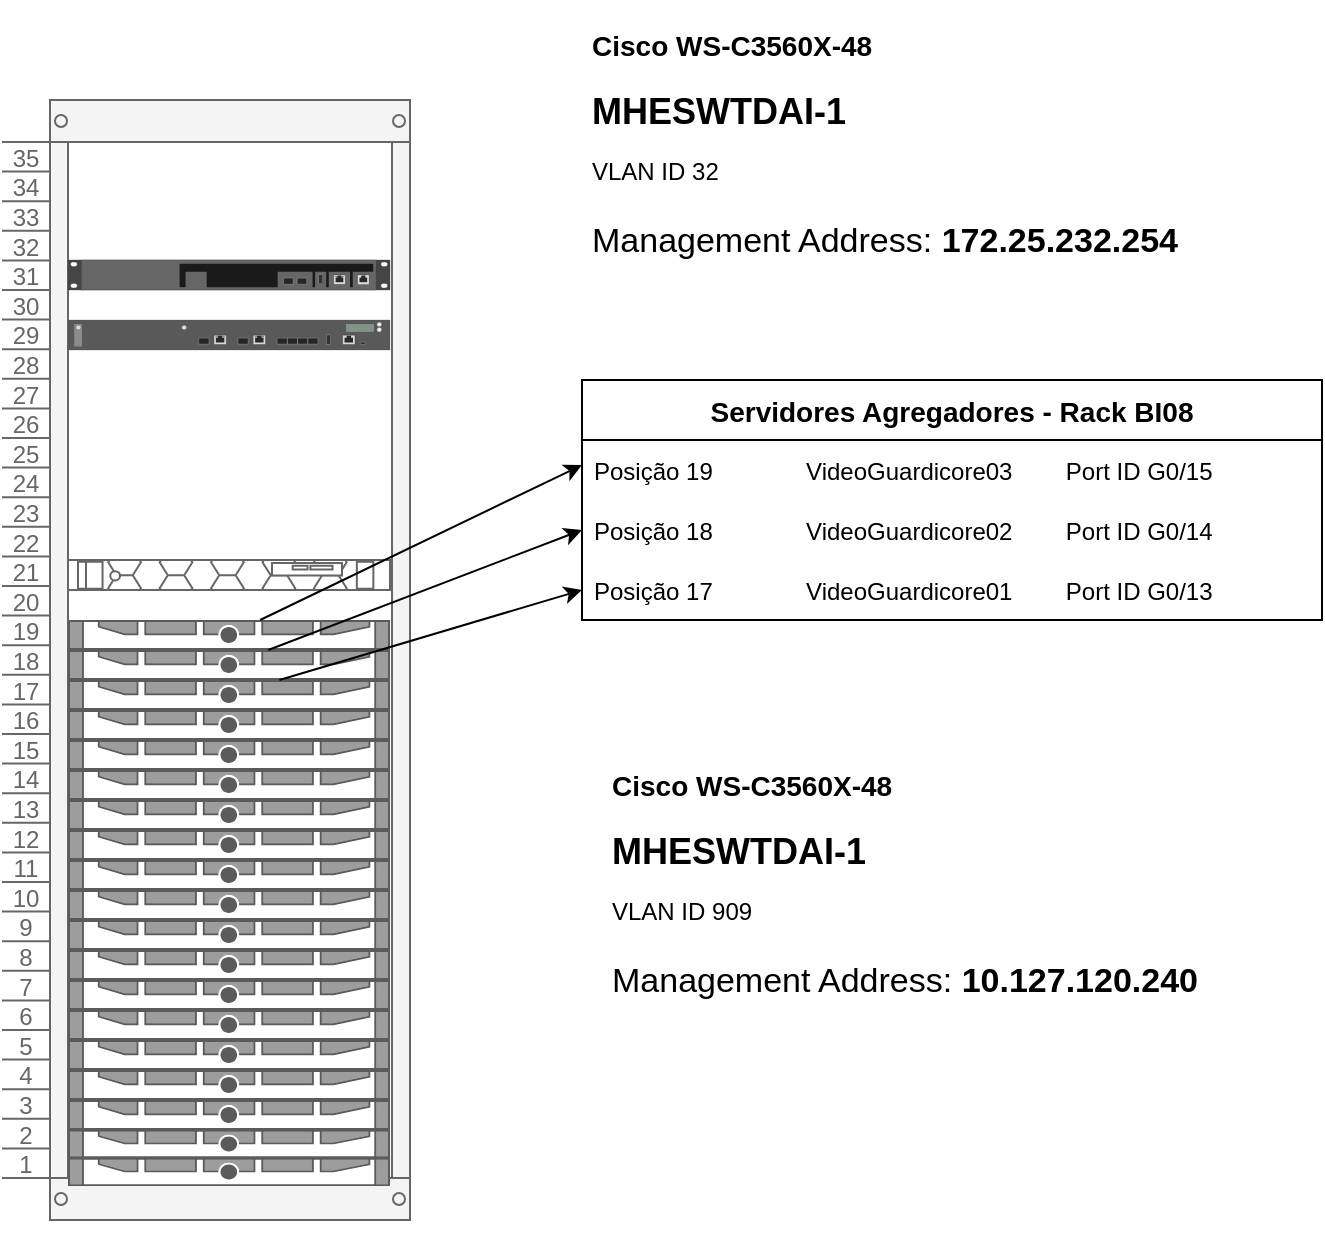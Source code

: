 <mxfile version="20.3.6" type="github">
  <diagram id="B21st1OlzCJdoa5PMOJx" name="Page-1">
    <mxGraphModel dx="942" dy="572" grid="1" gridSize="10" guides="1" tooltips="1" connect="1" arrows="1" fold="1" page="1" pageScale="1" pageWidth="827" pageHeight="1169" math="0" shadow="0">
      <root>
        <mxCell id="0" />
        <mxCell id="1" parent="0" />
        <mxCell id="Z4-qC2GuYI4bvP1Sg_5x-27" value="" style="strokeColor=#666666;html=1;verticalLabelPosition=bottom;labelBackgroundColor=#ffffff;verticalAlign=top;outlineConnect=0;shadow=0;dashed=0;shape=mxgraph.rackGeneral.rackCabinet;fillColor2=#f4f4f4;container=1;collapsible=0;childLayout=rack;allowGaps=1;marginLeft=33;marginRight=9;marginTop=21;marginBottom=22;textColor=#666666;numDisp=descend;unitNum=35;autosize=1;metaEdit=0;" parent="1" vertex="1">
          <mxGeometry x="80" y="160" width="203" height="571" as="geometry" />
        </mxCell>
        <mxCell id="Z4-qC2GuYI4bvP1Sg_5x-28" value="" style="html=1;verticalLabelPosition=bottom;verticalAlign=top;outlineConnect=0;shadow=0;dashed=0;shape=mxgraph.rack.hpe_aruba.gateways_controllers.aruba_mobility_master_5k_front;" parent="Z4-qC2GuYI4bvP1Sg_5x-27" vertex="1">
          <mxGeometry x="33" y="80" width="161" height="15" as="geometry" />
        </mxCell>
        <mxCell id="Z4-qC2GuYI4bvP1Sg_5x-29" value="" style="html=1;verticalLabelPosition=bottom;verticalAlign=top;outlineConnect=0;shadow=0;dashed=0;shape=mxgraph.rack.hpe_aruba.gateways_controllers.aruba_7210_mobility_controller_front;" parent="Z4-qC2GuYI4bvP1Sg_5x-27" vertex="1">
          <mxGeometry x="33" y="110" width="161" height="15" as="geometry" />
        </mxCell>
        <mxCell id="Z4-qC2GuYI4bvP1Sg_5x-30" value="" style="strokeColor=#666666;html=1;labelPosition=right;align=left;spacingLeft=15;shadow=0;dashed=0;outlineConnect=0;shape=mxgraph.rack.dell.poweredge_r6525;" parent="Z4-qC2GuYI4bvP1Sg_5x-27" vertex="1">
          <mxGeometry x="33" y="230" width="161" height="15" as="geometry" />
        </mxCell>
        <mxCell id="Z4-qC2GuYI4bvP1Sg_5x-31" value="" style="strokeColor=#666666;html=1;labelPosition=right;align=left;spacingLeft=15;shadow=0;dashed=0;outlineConnect=0;shape=mxgraph.rack.dell.poweredge_630;" parent="Z4-qC2GuYI4bvP1Sg_5x-27" vertex="1">
          <mxGeometry x="33" y="260" width="161" height="15" as="geometry" />
        </mxCell>
        <mxCell id="Z4-qC2GuYI4bvP1Sg_5x-32" value="" style="strokeColor=#666666;html=1;labelPosition=right;align=left;spacingLeft=15;shadow=0;dashed=0;outlineConnect=0;shape=mxgraph.rack.dell.poweredge_630;" parent="Z4-qC2GuYI4bvP1Sg_5x-27" vertex="1">
          <mxGeometry x="33" y="275" width="161" height="15" as="geometry" />
        </mxCell>
        <mxCell id="Z4-qC2GuYI4bvP1Sg_5x-33" value="" style="strokeColor=#666666;html=1;labelPosition=right;align=left;spacingLeft=15;shadow=0;dashed=0;outlineConnect=0;shape=mxgraph.rack.dell.poweredge_630;" parent="Z4-qC2GuYI4bvP1Sg_5x-27" vertex="1">
          <mxGeometry x="33" y="290" width="161" height="15" as="geometry" />
        </mxCell>
        <mxCell id="Z4-qC2GuYI4bvP1Sg_5x-34" value="" style="strokeColor=#666666;html=1;labelPosition=right;align=left;spacingLeft=15;shadow=0;dashed=0;outlineConnect=0;shape=mxgraph.rack.dell.poweredge_630;" parent="Z4-qC2GuYI4bvP1Sg_5x-27" vertex="1">
          <mxGeometry x="33" y="305" width="161" height="15" as="geometry" />
        </mxCell>
        <mxCell id="Z4-qC2GuYI4bvP1Sg_5x-35" value="" style="strokeColor=#666666;html=1;labelPosition=right;align=left;spacingLeft=15;shadow=0;dashed=0;outlineConnect=0;shape=mxgraph.rack.dell.poweredge_630;" parent="Z4-qC2GuYI4bvP1Sg_5x-27" vertex="1">
          <mxGeometry x="33" y="320" width="161" height="15" as="geometry" />
        </mxCell>
        <mxCell id="Z4-qC2GuYI4bvP1Sg_5x-36" value="" style="strokeColor=#666666;html=1;labelPosition=right;align=left;spacingLeft=15;shadow=0;dashed=0;outlineConnect=0;shape=mxgraph.rack.dell.poweredge_630;" parent="Z4-qC2GuYI4bvP1Sg_5x-27" vertex="1">
          <mxGeometry x="33" y="335" width="161" height="15" as="geometry" />
        </mxCell>
        <mxCell id="Z4-qC2GuYI4bvP1Sg_5x-37" value="" style="strokeColor=#666666;html=1;labelPosition=right;align=left;spacingLeft=15;shadow=0;dashed=0;outlineConnect=0;shape=mxgraph.rack.dell.poweredge_630;" parent="Z4-qC2GuYI4bvP1Sg_5x-27" vertex="1">
          <mxGeometry x="33" y="350" width="161" height="15" as="geometry" />
        </mxCell>
        <mxCell id="Z4-qC2GuYI4bvP1Sg_5x-38" value="" style="strokeColor=#666666;html=1;labelPosition=right;align=left;spacingLeft=15;shadow=0;dashed=0;outlineConnect=0;shape=mxgraph.rack.dell.poweredge_630;" parent="Z4-qC2GuYI4bvP1Sg_5x-27" vertex="1">
          <mxGeometry x="33" y="365" width="161" height="15" as="geometry" />
        </mxCell>
        <mxCell id="Z4-qC2GuYI4bvP1Sg_5x-39" value="" style="strokeColor=#666666;html=1;labelPosition=right;align=left;spacingLeft=15;shadow=0;dashed=0;outlineConnect=0;shape=mxgraph.rack.dell.poweredge_630;" parent="Z4-qC2GuYI4bvP1Sg_5x-27" vertex="1">
          <mxGeometry x="33" y="380" width="161" height="15" as="geometry" />
        </mxCell>
        <mxCell id="Z4-qC2GuYI4bvP1Sg_5x-40" value="" style="strokeColor=#666666;html=1;labelPosition=right;align=left;spacingLeft=15;shadow=0;dashed=0;outlineConnect=0;shape=mxgraph.rack.dell.poweredge_630;" parent="Z4-qC2GuYI4bvP1Sg_5x-27" vertex="1">
          <mxGeometry x="33" y="395" width="161" height="15" as="geometry" />
        </mxCell>
        <mxCell id="Z4-qC2GuYI4bvP1Sg_5x-41" value="" style="strokeColor=#666666;html=1;labelPosition=right;align=left;spacingLeft=15;shadow=0;dashed=0;outlineConnect=0;shape=mxgraph.rack.dell.poweredge_630;" parent="Z4-qC2GuYI4bvP1Sg_5x-27" vertex="1">
          <mxGeometry x="33" y="410" width="161" height="15" as="geometry" />
        </mxCell>
        <mxCell id="Z4-qC2GuYI4bvP1Sg_5x-42" value="" style="strokeColor=#666666;html=1;labelPosition=right;align=left;spacingLeft=15;shadow=0;dashed=0;outlineConnect=0;shape=mxgraph.rack.dell.poweredge_630;" parent="Z4-qC2GuYI4bvP1Sg_5x-27" vertex="1">
          <mxGeometry x="33" y="425" width="161" height="15" as="geometry" />
        </mxCell>
        <mxCell id="Z4-qC2GuYI4bvP1Sg_5x-43" value="" style="strokeColor=#666666;html=1;labelPosition=right;align=left;spacingLeft=15;shadow=0;dashed=0;outlineConnect=0;shape=mxgraph.rack.dell.poweredge_630;" parent="Z4-qC2GuYI4bvP1Sg_5x-27" vertex="1">
          <mxGeometry x="33" y="440" width="161" height="15" as="geometry" />
        </mxCell>
        <mxCell id="Z4-qC2GuYI4bvP1Sg_5x-44" value="" style="strokeColor=#666666;html=1;labelPosition=right;align=left;spacingLeft=15;shadow=0;dashed=0;outlineConnect=0;shape=mxgraph.rack.dell.poweredge_630;" parent="Z4-qC2GuYI4bvP1Sg_5x-27" vertex="1">
          <mxGeometry x="33" y="455" width="161" height="15" as="geometry" />
        </mxCell>
        <mxCell id="Z4-qC2GuYI4bvP1Sg_5x-45" value="" style="strokeColor=#666666;html=1;labelPosition=right;align=left;spacingLeft=15;shadow=0;dashed=0;outlineConnect=0;shape=mxgraph.rack.dell.poweredge_630;" parent="Z4-qC2GuYI4bvP1Sg_5x-27" vertex="1">
          <mxGeometry x="33" y="470" width="161" height="15" as="geometry" />
        </mxCell>
        <mxCell id="Z4-qC2GuYI4bvP1Sg_5x-46" value="" style="strokeColor=#666666;html=1;labelPosition=right;align=left;spacingLeft=15;shadow=0;dashed=0;outlineConnect=0;shape=mxgraph.rack.dell.poweredge_630;" parent="Z4-qC2GuYI4bvP1Sg_5x-27" vertex="1">
          <mxGeometry x="33" y="485" width="161" height="15" as="geometry" />
        </mxCell>
        <mxCell id="Z4-qC2GuYI4bvP1Sg_5x-47" value="" style="strokeColor=#666666;html=1;labelPosition=right;align=left;spacingLeft=15;shadow=0;dashed=0;outlineConnect=0;shape=mxgraph.rack.dell.poweredge_630;" parent="Z4-qC2GuYI4bvP1Sg_5x-27" vertex="1">
          <mxGeometry x="33" y="500" width="161" height="15" as="geometry" />
        </mxCell>
        <mxCell id="Z4-qC2GuYI4bvP1Sg_5x-48" value="" style="strokeColor=#666666;html=1;labelPosition=right;align=left;spacingLeft=15;shadow=0;dashed=0;outlineConnect=0;shape=mxgraph.rack.dell.poweredge_630;" parent="Z4-qC2GuYI4bvP1Sg_5x-27" vertex="1">
          <mxGeometry x="33" y="515" width="161" height="14" as="geometry" />
        </mxCell>
        <mxCell id="Z4-qC2GuYI4bvP1Sg_5x-49" value="" style="strokeColor=#666666;html=1;labelPosition=right;align=left;spacingLeft=15;shadow=0;dashed=0;outlineConnect=0;shape=mxgraph.rack.dell.poweredge_630;" parent="Z4-qC2GuYI4bvP1Sg_5x-27" vertex="1">
          <mxGeometry x="33" y="529" width="161" height="14" as="geometry" />
        </mxCell>
        <mxCell id="CyjPvvP1uB9OOsuZflfx-2" value="Servidores Agregadores - Rack BI08" style="swimlane;fontStyle=1;childLayout=stackLayout;horizontal=1;startSize=30;horizontalStack=0;resizeParent=1;resizeParentMax=0;resizeLast=0;collapsible=1;marginBottom=0;fontSize=14;" parent="1" vertex="1">
          <mxGeometry x="370" y="300" width="370" height="120" as="geometry" />
        </mxCell>
        <mxCell id="CyjPvvP1uB9OOsuZflfx-3" value="Posição 19              VideoGuardicore03        Port ID G0/15" style="text;strokeColor=none;fillColor=none;align=left;verticalAlign=middle;spacingLeft=4;spacingRight=4;overflow=hidden;points=[[0,0.5],[1,0.5]];portConstraint=eastwest;rotatable=0;" parent="CyjPvvP1uB9OOsuZflfx-2" vertex="1">
          <mxGeometry y="30" width="370" height="30" as="geometry" />
        </mxCell>
        <mxCell id="CyjPvvP1uB9OOsuZflfx-4" value="Posição 18              VideoGuardicore02        Port ID G0/14" style="text;strokeColor=none;fillColor=none;align=left;verticalAlign=middle;spacingLeft=4;spacingRight=4;overflow=hidden;points=[[0,0.5],[1,0.5]];portConstraint=eastwest;rotatable=0;" parent="CyjPvvP1uB9OOsuZflfx-2" vertex="1">
          <mxGeometry y="60" width="370" height="30" as="geometry" />
        </mxCell>
        <mxCell id="CyjPvvP1uB9OOsuZflfx-5" value="Posição 17              VideoGuardicore01        Port ID G0/13   " style="text;strokeColor=none;fillColor=none;align=left;verticalAlign=middle;spacingLeft=4;spacingRight=4;overflow=hidden;points=[[0,0.5],[1,0.5]];portConstraint=eastwest;rotatable=0;" parent="CyjPvvP1uB9OOsuZflfx-2" vertex="1">
          <mxGeometry y="90" width="370" height="30" as="geometry" />
        </mxCell>
        <mxCell id="52c87ZB7NvmEXNcvV0-y-5" value="" style="endArrow=classic;html=1;rounded=0;entryX=0;entryY=0.5;entryDx=0;entryDy=0;entryPerimeter=0;" parent="1" source="Z4-qC2GuYI4bvP1Sg_5x-33" target="CyjPvvP1uB9OOsuZflfx-5" edge="1">
          <mxGeometry width="50" height="50" relative="1" as="geometry">
            <mxPoint x="220" y="450" as="sourcePoint" />
            <mxPoint x="360" y="400" as="targetPoint" />
          </mxGeometry>
        </mxCell>
        <mxCell id="52c87ZB7NvmEXNcvV0-y-6" value="" style="endArrow=classic;html=1;rounded=0;entryX=0;entryY=0.5;entryDx=0;entryDy=0;" parent="1" source="Z4-qC2GuYI4bvP1Sg_5x-32" target="CyjPvvP1uB9OOsuZflfx-4" edge="1">
          <mxGeometry width="50" height="50" relative="1" as="geometry">
            <mxPoint x="260" y="442.5" as="sourcePoint" />
            <mxPoint x="350" y="370" as="targetPoint" />
          </mxGeometry>
        </mxCell>
        <mxCell id="52c87ZB7NvmEXNcvV0-y-4" value="" style="endArrow=classic;html=1;rounded=0;" parent="1" source="Z4-qC2GuYI4bvP1Sg_5x-31" edge="1">
          <mxGeometry width="50" height="50" relative="1" as="geometry">
            <mxPoint x="270" y="435" as="sourcePoint" />
            <mxPoint x="370" y="342.5" as="targetPoint" />
          </mxGeometry>
        </mxCell>
        <mxCell id="52c87ZB7NvmEXNcvV0-y-9" value="&lt;h1 style=&quot;font-size: 18px;&quot;&gt;&lt;font style=&quot;font-size: 14px;&quot;&gt;Cisco WS-C3560X-48&lt;/font&gt;&lt;/h1&gt;&lt;h1 style=&quot;font-size: 18px;&quot;&gt;&lt;font style=&quot;font-size: 18px;&quot;&gt;MHESWTDAI-1&lt;/font&gt;&lt;/h1&gt;&lt;p&gt;VLAN ID 32&lt;/p&gt;&lt;p style=&quot;font-size: 17px;&quot;&gt;Management Address: &lt;b&gt;&lt;font style=&quot;font-size: 17px;&quot;&gt;172.25.232.254&lt;/font&gt;&lt;/b&gt;&lt;br&gt;&lt;/p&gt;" style="text;html=1;strokeColor=none;fillColor=none;spacing=5;spacingTop=-20;whiteSpace=wrap;overflow=hidden;rounded=0;" parent="1" vertex="1">
          <mxGeometry x="370" y="120" width="326" height="125" as="geometry" />
        </mxCell>
        <mxCell id="Bg5j01xcZhJuD7oD01Ab-1" value="&lt;h1 style=&quot;font-size: 18px;&quot;&gt;&lt;font style=&quot;font-size: 14px;&quot;&gt;Cisco WS-C3560X-48&lt;/font&gt;&lt;/h1&gt;&lt;h1 style=&quot;font-size: 18px;&quot;&gt;&lt;font style=&quot;font-size: 18px;&quot;&gt;MHESWTDAI-1&lt;/font&gt;&lt;/h1&gt;&lt;p&gt;VLAN ID 909&lt;br&gt;&lt;/p&gt;&lt;p style=&quot;font-size: 17px;&quot;&gt;Management Address: &lt;b&gt;&lt;font style=&quot;font-size: 17px;&quot;&gt;10.127.120.240&lt;/font&gt;&lt;/b&gt;&lt;br&gt;&lt;/p&gt;" style="text;html=1;strokeColor=none;fillColor=none;spacing=5;spacingTop=-20;whiteSpace=wrap;overflow=hidden;rounded=0;" vertex="1" parent="1">
          <mxGeometry x="380" y="490" width="326" height="125" as="geometry" />
        </mxCell>
      </root>
    </mxGraphModel>
  </diagram>
</mxfile>
